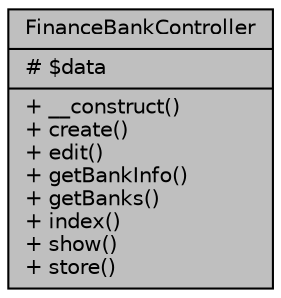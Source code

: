 digraph "FinanceBankController"
{
 // LATEX_PDF_SIZE
  bgcolor="transparent";
  edge [fontname="Helvetica",fontsize="10",labelfontname="Helvetica",labelfontsize="10"];
  node [fontname="Helvetica",fontsize="10",shape=record];
  Node1 [label="{FinanceBankController\n|# $data\l|+ __construct()\l+ create()\l+ edit()\l+ getBankInfo()\l+ getBanks()\l+ index()\l+ show()\l+ store()\l}",height=0.2,width=0.4,color="black", fillcolor="grey75", style="filled", fontcolor="black",tooltip="Controlador para las entidades bancarias."];
}
